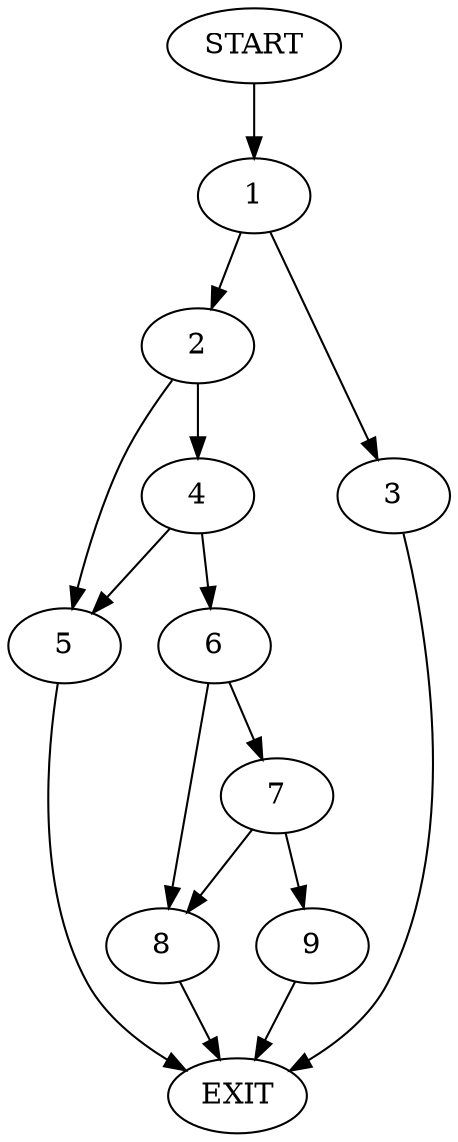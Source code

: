 digraph {
0 [label="START"]
10 [label="EXIT"]
0 -> 1
1 -> 2
1 -> 3
2 -> 4
2 -> 5
3 -> 10
5 -> 10
4 -> 5
4 -> 6
6 -> 7
6 -> 8
8 -> 10
7 -> 8
7 -> 9
9 -> 10
}
